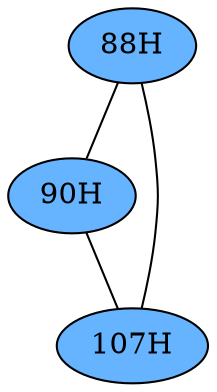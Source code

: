 // The Round Table
graph {
	"88H" [fillcolor="#66B3FF" style=radial]
	"90H" [fillcolor="#66B3FF" style=radial]
	"88H" -- "90H" [penwidth=1]
	"88H" [fillcolor="#66B3FF" style=radial]
	"107H" [fillcolor="#66B3FF" style=radial]
	"88H" -- "107H" [penwidth=1]
	"90H" [fillcolor="#66B3FF" style=radial]
	"107H" [fillcolor="#66B3FF" style=radial]
	"90H" -- "107H" [penwidth=1]
}
